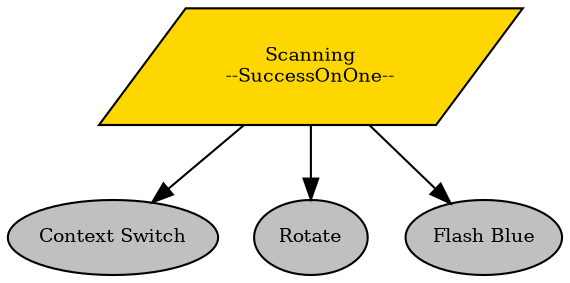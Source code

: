 digraph pastafarianism {
graph [fontname="times-roman"];
node [fontname="times-roman"];
edge [fontname="times-roman"];
Scanning [label="Scanning\n--SuccessOnOne--", shape=parallelogram, style=filled, fillcolor=gold, fontsize=9, fontcolor=black];
"Context Switch" [label="Context Switch", shape=ellipse, style=filled, fillcolor=gray, fontsize=9, fontcolor=black];
Scanning -> "Context Switch";
Rotate [label=Rotate, shape=ellipse, style=filled, fillcolor=gray, fontsize=9, fontcolor=black];
Scanning -> Rotate;
"Flash Blue" [label="Flash Blue", shape=ellipse, style=filled, fillcolor=gray, fontsize=9, fontcolor=black];
Scanning -> "Flash Blue";
}
